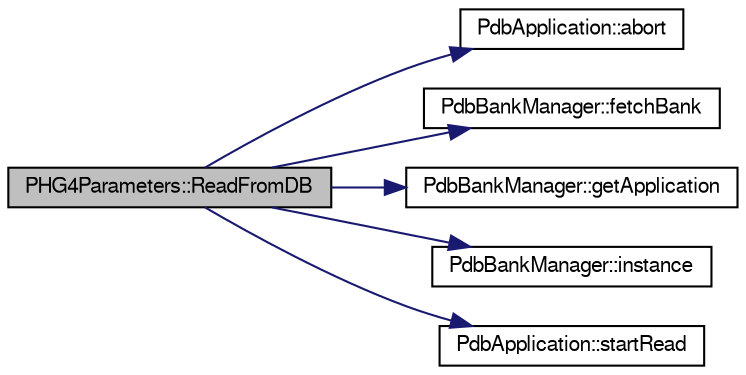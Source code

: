 digraph "PHG4Parameters::ReadFromDB"
{
  bgcolor="transparent";
  edge [fontname="FreeSans",fontsize="10",labelfontname="FreeSans",labelfontsize="10"];
  node [fontname="FreeSans",fontsize="10",shape=record];
  rankdir="LR";
  Node1 [label="PHG4Parameters::ReadFromDB",height=0.2,width=0.4,color="black", fillcolor="grey75", style="filled" fontcolor="black"];
  Node1 -> Node2 [color="midnightblue",fontsize="10",style="solid",fontname="FreeSans"];
  Node2 [label="PdbApplication::abort",height=0.2,width=0.4,color="black",URL="$dd/df1/classPdbApplication.html#a3f16b575e6bfc657ebe90189b9490216"];
  Node1 -> Node3 [color="midnightblue",fontsize="10",style="solid",fontname="FreeSans"];
  Node3 [label="PdbBankManager::fetchBank",height=0.2,width=0.4,color="black",URL="$dc/ddd/classPdbBankManager.html#a5d31d120214e07ab1803799d4db3877f"];
  Node1 -> Node4 [color="midnightblue",fontsize="10",style="solid",fontname="FreeSans"];
  Node4 [label="PdbBankManager::getApplication",height=0.2,width=0.4,color="black",URL="$dc/ddd/classPdbBankManager.html#a95e1c32001912315223f34c148468092"];
  Node1 -> Node5 [color="midnightblue",fontsize="10",style="solid",fontname="FreeSans"];
  Node5 [label="PdbBankManager::instance",height=0.2,width=0.4,color="black",URL="$dc/ddd/classPdbBankManager.html#a845fef32c14858a7125c77d7e1ed2d6f"];
  Node1 -> Node6 [color="midnightblue",fontsize="10",style="solid",fontname="FreeSans"];
  Node6 [label="PdbApplication::startRead",height=0.2,width=0.4,color="black",URL="$dd/df1/classPdbApplication.html#a2813a381c7e42edd7252d3be0d5e9468"];
}
